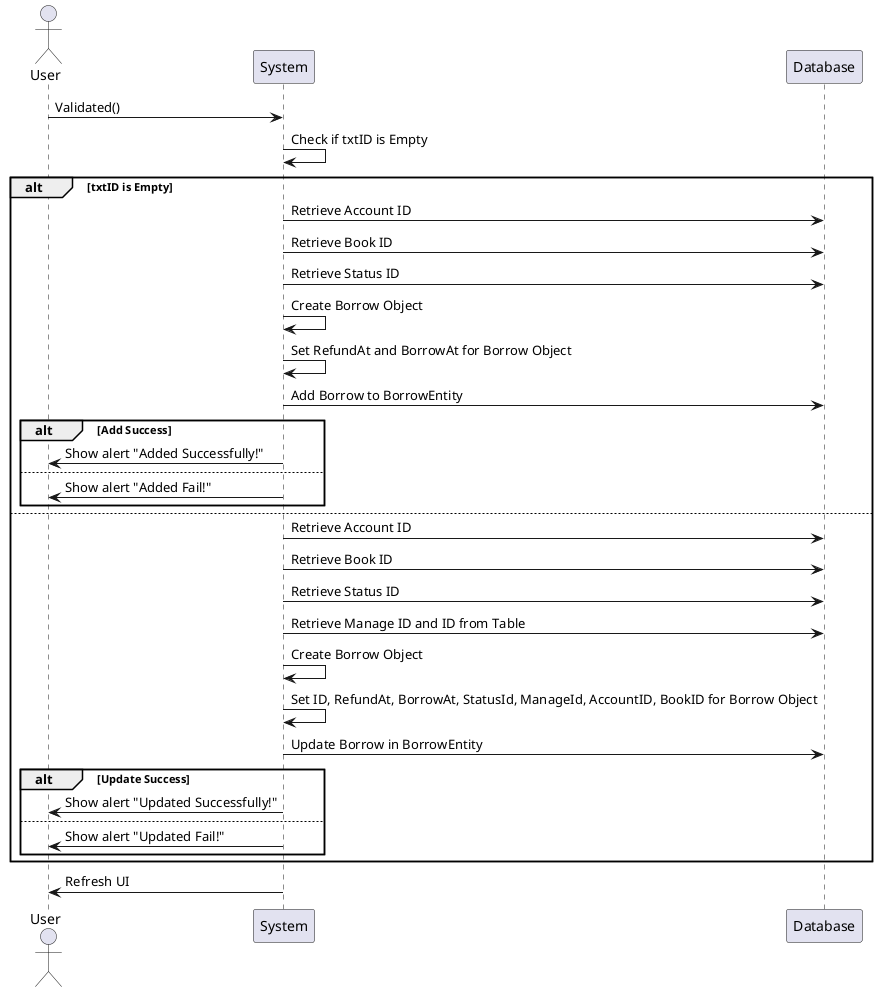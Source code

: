 @startuml
actor User
participant "System" as System
participant "Database" as DB

User -> System: Validated()
System -> System: Check if txtID is Empty

alt txtID is Empty
  System -> DB: Retrieve Account ID
  System -> DB: Retrieve Book ID
  System -> DB: Retrieve Status ID
  System -> System: Create Borrow Object
  System -> System: Set RefundAt and BorrowAt for Borrow Object
  System -> DB: Add Borrow to BorrowEntity
  alt Add Success
    System -> User: Show alert "Added Successfully!"
  else
    System -> User: Show alert "Added Fail!"
  end
else
  System -> DB: Retrieve Account ID
  System -> DB: Retrieve Book ID
  System -> DB: Retrieve Status ID
  System -> DB: Retrieve Manage ID and ID from Table
  System -> System: Create Borrow Object
  System -> System: Set ID, RefundAt, BorrowAt, StatusId, ManageId, AccountID, BookID for Borrow Object
  System -> DB: Update Borrow in BorrowEntity
  alt Update Success
    System -> User: Show alert "Updated Successfully!"
  else
    System -> User: Show alert "Updated Fail!"
  end
end

System -> User: Refresh UI
@enduml